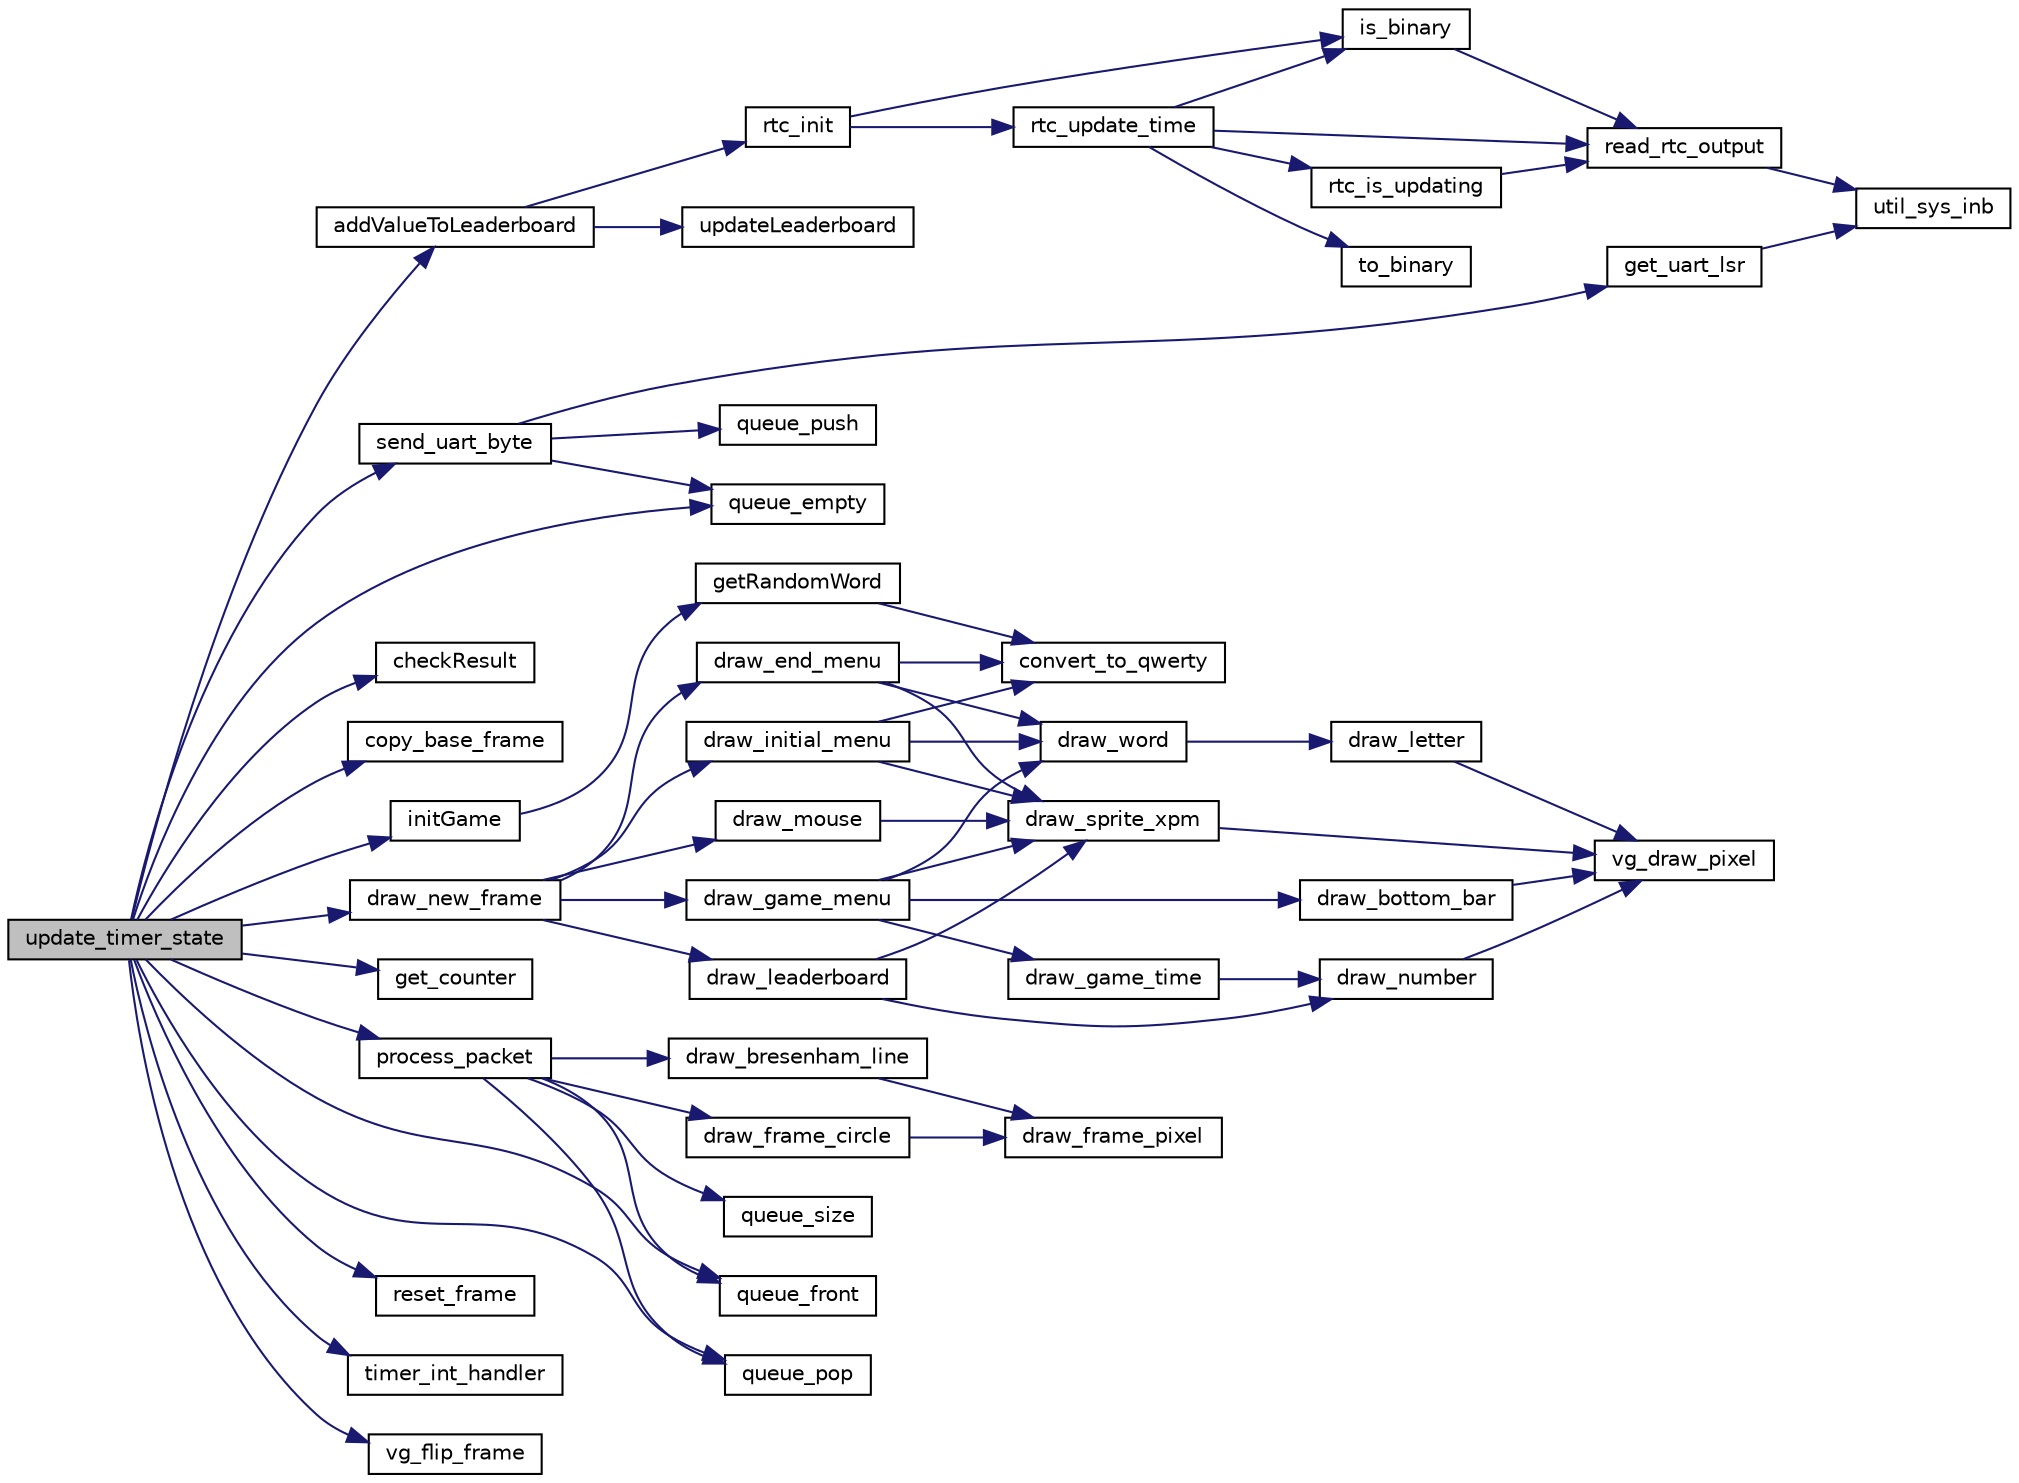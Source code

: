 digraph "update_timer_state"
{
 // LATEX_PDF_SIZE
  edge [fontname="Helvetica",fontsize="10",labelfontname="Helvetica",labelfontsize="10"];
  node [fontname="Helvetica",fontsize="10",shape=record];
  rankdir="LR";
  Node1 [label="update_timer_state",height=0.2,width=0.4,color="black", fillcolor="grey75", style="filled", fontcolor="black",tooltip="Updates the timer state."];
  Node1 -> Node2 [color="midnightblue",fontsize="10",style="solid"];
  Node2 [label="addValueToLeaderboard",height=0.2,width=0.4,color="black", fillcolor="white", style="filled",URL="$model_8c.html#a7ee50be50b54058cc4bd8c286ae76bd3",tooltip="Adds a value to the leaderboard."];
  Node2 -> Node3 [color="midnightblue",fontsize="10",style="solid"];
  Node3 [label="rtc_init",height=0.2,width=0.4,color="black", fillcolor="white", style="filled",URL="$rtc_8c.html#abb4fa397a4a71ad09e3b0df51f40dbe8",tooltip="Initializes the RTC (Real-Time Clock)."];
  Node3 -> Node4 [color="midnightblue",fontsize="10",style="solid"];
  Node4 [label="is_binary",height=0.2,width=0.4,color="black", fillcolor="white", style="filled",URL="$rtc_8c.html#ae1b1b1cc88f89eae300cdeef578da474",tooltip="Checks if the RTC is using binary format."];
  Node4 -> Node5 [color="midnightblue",fontsize="10",style="solid"];
  Node5 [label="read_rtc_output",height=0.2,width=0.4,color="black", fillcolor="white", style="filled",URL="$rtc_8c.html#aa911f1e40016efcd03231661c8271a3f",tooltip="Reads the output of the RTC."];
  Node5 -> Node6 [color="midnightblue",fontsize="10",style="solid"];
  Node6 [label="util_sys_inb",height=0.2,width=0.4,color="black", fillcolor="white", style="filled",URL="$utils_8c.html#a79a031a8611f5b2d6afa4158e92b0fb4",tooltip="Reads a byte from the specified port."];
  Node3 -> Node7 [color="midnightblue",fontsize="10",style="solid"];
  Node7 [label="rtc_update_time",height=0.2,width=0.4,color="black", fillcolor="white", style="filled",URL="$rtc_8c.html#ae22bdeb51eb630e1d579dfc1cd1b2f11",tooltip="Updates the time values (year, month, day, hour, minute, second) from the RTC."];
  Node7 -> Node4 [color="midnightblue",fontsize="10",style="solid"];
  Node7 -> Node5 [color="midnightblue",fontsize="10",style="solid"];
  Node7 -> Node8 [color="midnightblue",fontsize="10",style="solid"];
  Node8 [label="rtc_is_updating",height=0.2,width=0.4,color="black", fillcolor="white", style="filled",URL="$rtc_8c.html#a47d5762e49eb390b04a09fc319c4e047",tooltip="Checks if the RTC is updating."];
  Node8 -> Node5 [color="midnightblue",fontsize="10",style="solid"];
  Node7 -> Node9 [color="midnightblue",fontsize="10",style="solid"];
  Node9 [label="to_binary",height=0.2,width=0.4,color="black", fillcolor="white", style="filled",URL="$utils_8c.html#a891509fed13e0cac396e9c401f887d72",tooltip="Converts a BCD number to binary."];
  Node2 -> Node10 [color="midnightblue",fontsize="10",style="solid"];
  Node10 [label="updateLeaderboard",height=0.2,width=0.4,color="black", fillcolor="white", style="filled",URL="$model_8c.html#afbeae9084da66088f0c10d0f9552c031",tooltip="Updates the leaderboard with a new value."];
  Node1 -> Node11 [color="midnightblue",fontsize="10",style="solid"];
  Node11 [label="checkResult",height=0.2,width=0.4,color="black", fillcolor="white", style="filled",URL="$model_8c.html#a42d8f69fb7a7a41e3f3e754e0b18470e",tooltip="Checks the result of the game."];
  Node1 -> Node12 [color="midnightblue",fontsize="10",style="solid"];
  Node12 [label="copy_base_frame",height=0.2,width=0.4,color="black", fillcolor="white", style="filled",URL="$graphics__card_8c.html#a75333ed25b62bdbe6d7dd51445a15721",tooltip="Copies the base frame buffer to the specified frame buffer."];
  Node1 -> Node13 [color="midnightblue",fontsize="10",style="solid"];
  Node13 [label="draw_new_frame",height=0.2,width=0.4,color="black", fillcolor="white", style="filled",URL="$view_8c.html#a8fe6fe827e29e6b0cb98cda00dc38355",tooltip="Draws a new frame on the screen."];
  Node13 -> Node14 [color="midnightblue",fontsize="10",style="solid"];
  Node14 [label="draw_end_menu",height=0.2,width=0.4,color="black", fillcolor="white", style="filled",URL="$view_8c.html#aa72c0c9d88ccd3fde2b5893fbe236b83",tooltip="Draws the end menu on the screen."];
  Node14 -> Node15 [color="midnightblue",fontsize="10",style="solid"];
  Node15 [label="convert_to_qwerty",height=0.2,width=0.4,color="black", fillcolor="white", style="filled",URL="$model_8c.html#ac54ddc9eede93d25d5a7010e239ecc0a",tooltip="Converts a string to QWERTY format."];
  Node14 -> Node16 [color="midnightblue",fontsize="10",style="solid"];
  Node16 [label="draw_sprite_xpm",height=0.2,width=0.4,color="black", fillcolor="white", style="filled",URL="$view_8c.html#a6db4230a0003a09515d78b790d8ec52d",tooltip="Draws a sprite on the screen at the specified coordinates."];
  Node16 -> Node17 [color="midnightblue",fontsize="10",style="solid"];
  Node17 [label="vg_draw_pixel",height=0.2,width=0.4,color="black", fillcolor="white", style="filled",URL="$graphics__card_8c.html#a08c498ffeb0a3962e3b7711b57397741",tooltip="Draws a pixel at the specified coordinates with the given color."];
  Node14 -> Node18 [color="midnightblue",fontsize="10",style="solid"];
  Node18 [label="draw_word",height=0.2,width=0.4,color="black", fillcolor="white", style="filled",URL="$view_8c.html#aed96ed9277344b909ab5661c5328cc82",tooltip="Draws a word on the screen at the specified coordinates with the given color."];
  Node18 -> Node19 [color="midnightblue",fontsize="10",style="solid"];
  Node19 [label="draw_letter",height=0.2,width=0.4,color="black", fillcolor="white", style="filled",URL="$view_8c.html#a52a272d2eb515c2608e7f61aecc0e7d8",tooltip="Draws a letter on the screen at the specified coordinates with the given color."];
  Node19 -> Node17 [color="midnightblue",fontsize="10",style="solid"];
  Node13 -> Node20 [color="midnightblue",fontsize="10",style="solid"];
  Node20 [label="draw_game_menu",height=0.2,width=0.4,color="black", fillcolor="white", style="filled",URL="$view_8c.html#a0a9f56467341cbe24bd981d4b9960fdd",tooltip="Draws the game menu on the screen."];
  Node20 -> Node21 [color="midnightblue",fontsize="10",style="solid"];
  Node21 [label="draw_bottom_bar",height=0.2,width=0.4,color="black", fillcolor="white", style="filled",URL="$view_8c.html#aef8638ecb12b4ebdcfa0d7dae437129f",tooltip="Draws a bottom bar on the screen with the specified dimensions, color, and square parameters."];
  Node21 -> Node17 [color="midnightblue",fontsize="10",style="solid"];
  Node20 -> Node22 [color="midnightblue",fontsize="10",style="solid"];
  Node22 [label="draw_game_time",height=0.2,width=0.4,color="black", fillcolor="white", style="filled",URL="$view_8c.html#ab3bf18436e0b405afd0e0a421d0fa218",tooltip="Draws the game time on the screen."];
  Node22 -> Node23 [color="midnightblue",fontsize="10",style="solid"];
  Node23 [label="draw_number",height=0.2,width=0.4,color="black", fillcolor="white", style="filled",URL="$view_8c.html#a58e061d468ef13a6a2099c9b31a3590a",tooltip="Draws a number on the screen at the specified coordinates using a sprite and index."];
  Node23 -> Node17 [color="midnightblue",fontsize="10",style="solid"];
  Node20 -> Node16 [color="midnightblue",fontsize="10",style="solid"];
  Node20 -> Node18 [color="midnightblue",fontsize="10",style="solid"];
  Node13 -> Node24 [color="midnightblue",fontsize="10",style="solid"];
  Node24 [label="draw_initial_menu",height=0.2,width=0.4,color="black", fillcolor="white", style="filled",URL="$view_8c.html#a2e293823f22abda1c98f45d8035282d8",tooltip="Draws the initial menu on the screen."];
  Node24 -> Node15 [color="midnightblue",fontsize="10",style="solid"];
  Node24 -> Node16 [color="midnightblue",fontsize="10",style="solid"];
  Node24 -> Node18 [color="midnightblue",fontsize="10",style="solid"];
  Node13 -> Node25 [color="midnightblue",fontsize="10",style="solid"];
  Node25 [label="draw_leaderboard",height=0.2,width=0.4,color="black", fillcolor="white", style="filled",URL="$view_8c.html#adc37ea95d6b131697311029bc38d65ea",tooltip="Draws the leaderboard on the screen."];
  Node25 -> Node23 [color="midnightblue",fontsize="10",style="solid"];
  Node25 -> Node16 [color="midnightblue",fontsize="10",style="solid"];
  Node13 -> Node26 [color="midnightblue",fontsize="10",style="solid"];
  Node26 [label="draw_mouse",height=0.2,width=0.4,color="black", fillcolor="white", style="filled",URL="$view_8c.html#a42f4903ab89aff9e3ee0206c52cf710a",tooltip="Draws the mouse cursor on the screen."];
  Node26 -> Node16 [color="midnightblue",fontsize="10",style="solid"];
  Node1 -> Node27 [color="midnightblue",fontsize="10",style="solid"];
  Node27 [label="get_counter",height=0.2,width=0.4,color="black", fillcolor="white", style="filled",URL="$timer_8c.html#a50bbb0b8a1f3c1ac59dc0a62f283a86f",tooltip="Retrieves the counter value."];
  Node1 -> Node28 [color="midnightblue",fontsize="10",style="solid"];
  Node28 [label="initGame",height=0.2,width=0.4,color="black", fillcolor="white", style="filled",URL="$model_8c.html#a486f7b71aa892de0f05c6187647613b9",tooltip=" "];
  Node28 -> Node29 [color="midnightblue",fontsize="10",style="solid"];
  Node29 [label="getRandomWord",height=0.2,width=0.4,color="black", fillcolor="white", style="filled",URL="$model_8c.html#a7d2c8c148e87c6ac0ea00e1b17747bf4",tooltip="Gets a random word for the game."];
  Node29 -> Node15 [color="midnightblue",fontsize="10",style="solid"];
  Node1 -> Node30 [color="midnightblue",fontsize="10",style="solid"];
  Node30 [label="process_packet",height=0.2,width=0.4,color="black", fillcolor="white", style="filled",URL="$base__frame_8c.html#a1e165abcb00cf1ab25eb043ae85ab8f8",tooltip="Processes a packet with the specified color and radius."];
  Node30 -> Node31 [color="midnightblue",fontsize="10",style="solid"];
  Node31 [label="draw_bresenham_line",height=0.2,width=0.4,color="black", fillcolor="white", style="filled",URL="$base__frame_8c.html#a22d65fbf80bd282c6b4ec1765c1ea180",tooltip="Draws a line using Bresenham's algorithm with the specified positions, color, and thickness in the fr..."];
  Node31 -> Node32 [color="midnightblue",fontsize="10",style="solid"];
  Node32 [label="draw_frame_pixel",height=0.2,width=0.4,color="black", fillcolor="white", style="filled",URL="$base__frame_8c.html#abd6b092940e72f501885017f6c18febd",tooltip="Draws a pixel with the specified color at the given coordinates in the frame buffer."];
  Node30 -> Node33 [color="midnightblue",fontsize="10",style="solid"];
  Node33 [label="draw_frame_circle",height=0.2,width=0.4,color="black", fillcolor="white", style="filled",URL="$base__frame_8c.html#a9d6dd219f82794bf17103d63a15978f6",tooltip="Draws a circle with the specified position, thickness, and color in the frame buffer."];
  Node33 -> Node32 [color="midnightblue",fontsize="10",style="solid"];
  Node30 -> Node34 [color="midnightblue",fontsize="10",style="solid"];
  Node34 [label="queue_front",height=0.2,width=0.4,color="black", fillcolor="white", style="filled",URL="$queue_8c.html#ae5deb426b6bdc798397e6ea5a5dbba21",tooltip="Get the data at the front of the queue."];
  Node30 -> Node35 [color="midnightblue",fontsize="10",style="solid"];
  Node35 [label="queue_pop",height=0.2,width=0.4,color="black", fillcolor="white", style="filled",URL="$queue_8c.html#a3c40fc97d1bbe72d200d5a8af0667da0",tooltip="Pop the front element from the queue."];
  Node30 -> Node36 [color="midnightblue",fontsize="10",style="solid"];
  Node36 [label="queue_size",height=0.2,width=0.4,color="black", fillcolor="white", style="filled",URL="$queue_8c.html#afbf36f2936d224adc3a32b0f6444e240",tooltip="Get the size of the queue."];
  Node1 -> Node37 [color="midnightblue",fontsize="10",style="solid"];
  Node37 [label="queue_empty",height=0.2,width=0.4,color="black", fillcolor="white", style="filled",URL="$queue_8c.html#a85a67096df58b6a7eb887ebc5e5b99a3",tooltip="Check if the queue is empty."];
  Node1 -> Node34 [color="midnightblue",fontsize="10",style="solid"];
  Node1 -> Node35 [color="midnightblue",fontsize="10",style="solid"];
  Node1 -> Node38 [color="midnightblue",fontsize="10",style="solid"];
  Node38 [label="reset_frame",height=0.2,width=0.4,color="black", fillcolor="white", style="filled",URL="$base__frame_8c.html#a0ca68dd8848dc3ffa75fcf6c6dc7d168",tooltip="Resets the frame buffer."];
  Node1 -> Node39 [color="midnightblue",fontsize="10",style="solid"];
  Node39 [label="send_uart_byte",height=0.2,width=0.4,color="black", fillcolor="white", style="filled",URL="$ser__port_8c.html#ad97974a71447aab4827aa2ba775d9924",tooltip="Sends a byte via UART."];
  Node39 -> Node40 [color="midnightblue",fontsize="10",style="solid"];
  Node40 [label="get_uart_lsr",height=0.2,width=0.4,color="black", fillcolor="white", style="filled",URL="$ser__port_8c.html#a0894779789486489e6af7f5780af9f56",tooltip="Retrieves the value of the LSR (Line Status Register) of the UART."];
  Node40 -> Node6 [color="midnightblue",fontsize="10",style="solid"];
  Node39 -> Node37 [color="midnightblue",fontsize="10",style="solid"];
  Node39 -> Node41 [color="midnightblue",fontsize="10",style="solid"];
  Node41 [label="queue_push",height=0.2,width=0.4,color="black", fillcolor="white", style="filled",URL="$queue_8c.html#a23b231a08984555379fb52f40c4a5e78",tooltip="Push data into the queue."];
  Node1 -> Node42 [color="midnightblue",fontsize="10",style="solid"];
  Node42 [label="timer_int_handler",height=0.2,width=0.4,color="black", fillcolor="white", style="filled",URL="$timer_8c.html#a91a2072306c68353712a6b771287dc2c",tooltip=" "];
  Node1 -> Node43 [color="midnightblue",fontsize="10",style="solid"];
  Node43 [label="vg_flip_frame",height=0.2,width=0.4,color="black", fillcolor="white", style="filled",URL="$graphics__card_8c.html#ab95b427277e3b2cefdd6c0f5249f0416",tooltip="Flips the frame buffer to display the newly drawn frame."];
}
